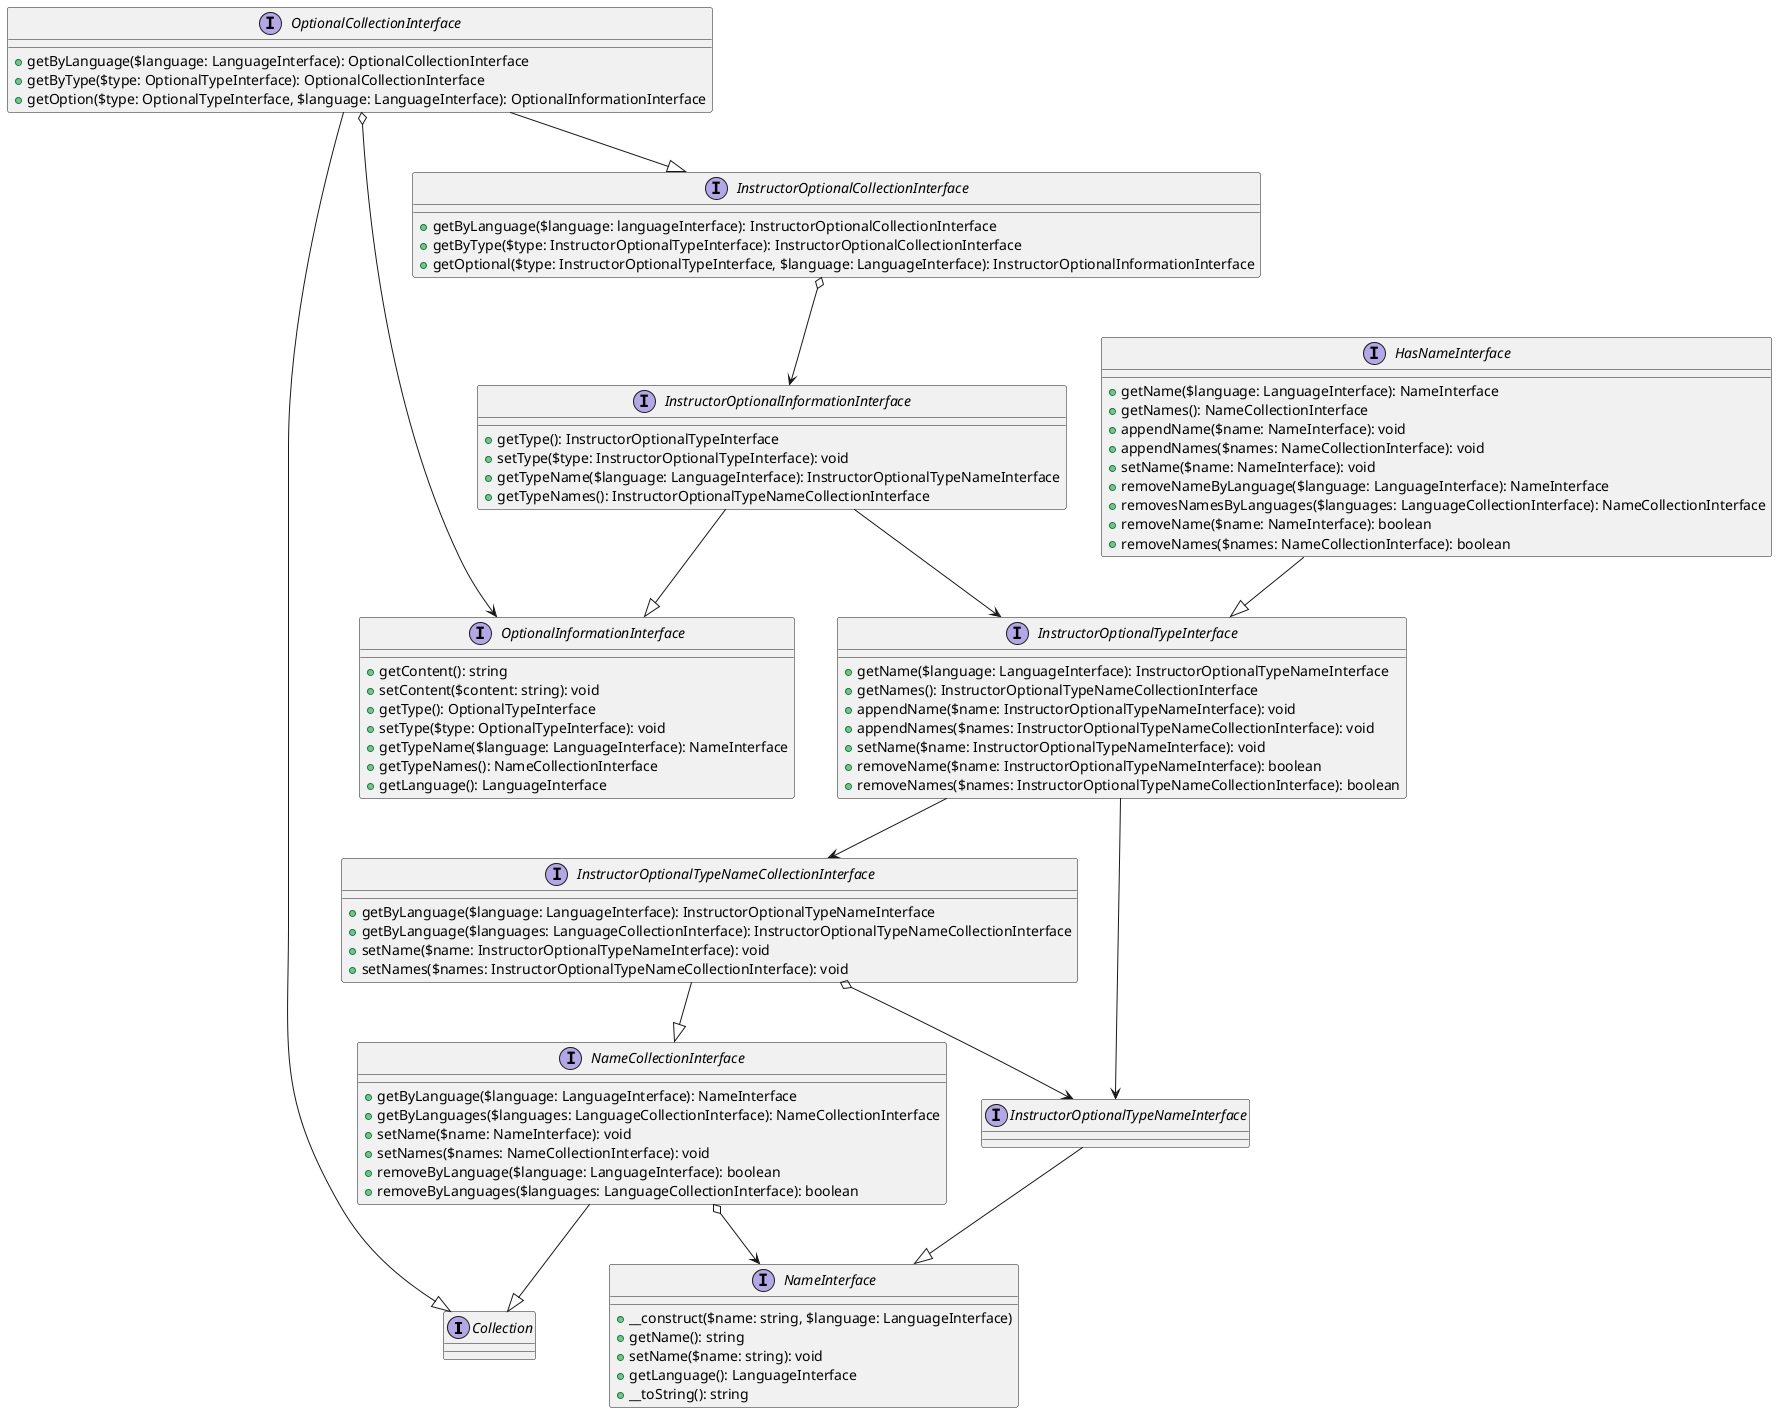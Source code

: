 @startuml


interface Collection

interface InstructorOptionalTypeNameInterface

interface InstructorOptionalCollectionInterface {
    +getByLanguage($language: languageInterface): InstructorOptionalCollectionInterface
    +getByType($type: InstructorOptionalTypeInterface): InstructorOptionalCollectionInterface
    +getOptional($type: InstructorOptionalTypeInterface, $language: LanguageInterface): InstructorOptionalInformationInterface
}

interface OptionalCollectionInterface {
    +getByLanguage($language: LanguageInterface): OptionalCollectionInterface
    +getByType($type: OptionalTypeInterface): OptionalCollectionInterface
    +getOption($type: OptionalTypeInterface, $language: LanguageInterface): OptionalInformationInterface
}

interface OptionalInformationInterface {
    +getContent(): string
    +setContent($content: string): void
    +getType(): OptionalTypeInterface
    +setType($type: OptionalTypeInterface): void
    +getTypeName($language: LanguageInterface): NameInterface
    +getTypeNames(): NameCollectionInterface
    +getLanguage(): LanguageInterface
}

interface InstructorOptionalInformationInterface {
    +getType(): InstructorOptionalTypeInterface
    +setType($type: InstructorOptionalTypeInterface): void
    +getTypeName($language: LanguageInterface): InstructorOptionalTypeNameInterface
    +getTypeNames(): InstructorOptionalTypeNameCollectionInterface
}

interface InstructorOptionalTypeInterface {
    +getName($language: LanguageInterface): InstructorOptionalTypeNameInterface
    +getNames(): InstructorOptionalTypeNameCollectionInterface
    +appendName($name: InstructorOptionalTypeNameInterface): void
    +appendNames($names: InstructorOptionalTypeNameCollectionInterface): void
    +setName($name: InstructorOptionalTypeNameInterface): void
    +removeName($name: InstructorOptionalTypeNameInterface): boolean
    +removeNames($names: InstructorOptionalTypeNameCollectionInterface): boolean
}

interface HasNameInterface {
    +getName($language: LanguageInterface): NameInterface
    +getNames(): NameCollectionInterface
    +appendName($name: NameInterface): void
    +appendNames($names: NameCollectionInterface): void
    +setName($name: NameInterface): void
    +removeNameByLanguage($language: LanguageInterface): NameInterface
    +removesNamesByLanguages($languages: LanguageCollectionInterface): NameCollectionInterface
    +removeName($name: NameInterface): boolean
    +removeNames($names: NameCollectionInterface): boolean
}

interface InstructorOptionalTypeNameCollectionInterface {
    +getByLanguage($language: LanguageInterface): InstructorOptionalTypeNameInterface
    +getByLanguage($languages: LanguageCollectionInterface): InstructorOptionalTypeNameCollectionInterface
    +setName($name: InstructorOptionalTypeNameInterface): void
    +setNames($names: InstructorOptionalTypeNameCollectionInterface): void
}

interface NameCollectionInterface {
    +getByLanguage($language: LanguageInterface): NameInterface
    +getByLanguages($languages: LanguageCollectionInterface): NameCollectionInterface
    +setName($name: NameInterface): void
    +setNames($names: NameCollectionInterface): void
    +removeByLanguage($language: LanguageInterface): boolean
    +removeByLanguages($languages: LanguageCollectionInterface): boolean
}

interface NameInterface {
    +__construct($name: string, $language: LanguageInterface)
    +getName(): string
    +setName($name: string): void
    +getLanguage(): LanguageInterface
    +__toString(): string
}

OptionalCollectionInterface o--> OptionalInformationInterface

OptionalCollectionInterface --|> Collection

OptionalCollectionInterface --|> InstructorOptionalCollectionInterface

InstructorOptionalCollectionInterface o--> InstructorOptionalInformationInterface

InstructorOptionalInformationInterface -->InstructorOptionalTypeInterface

InstructorOptionalInformationInterface --|> OptionalInformationInterface

HasNameInterface --|> InstructorOptionalTypeInterface

InstructorOptionalTypeInterface --> InstructorOptionalTypeNameInterface

InstructorOptionalTypeInterface --> InstructorOptionalTypeNameCollectionInterface

InstructorOptionalTypeNameInterface --|> NameInterface

InstructorOptionalTypeNameCollectionInterface o--> InstructorOptionalTypeNameInterface

InstructorOptionalTypeNameCollectionInterface --|> NameCollectionInterface

NameCollectionInterface o--> NameInterface

NameCollectionInterface --|> Collection


@enduml